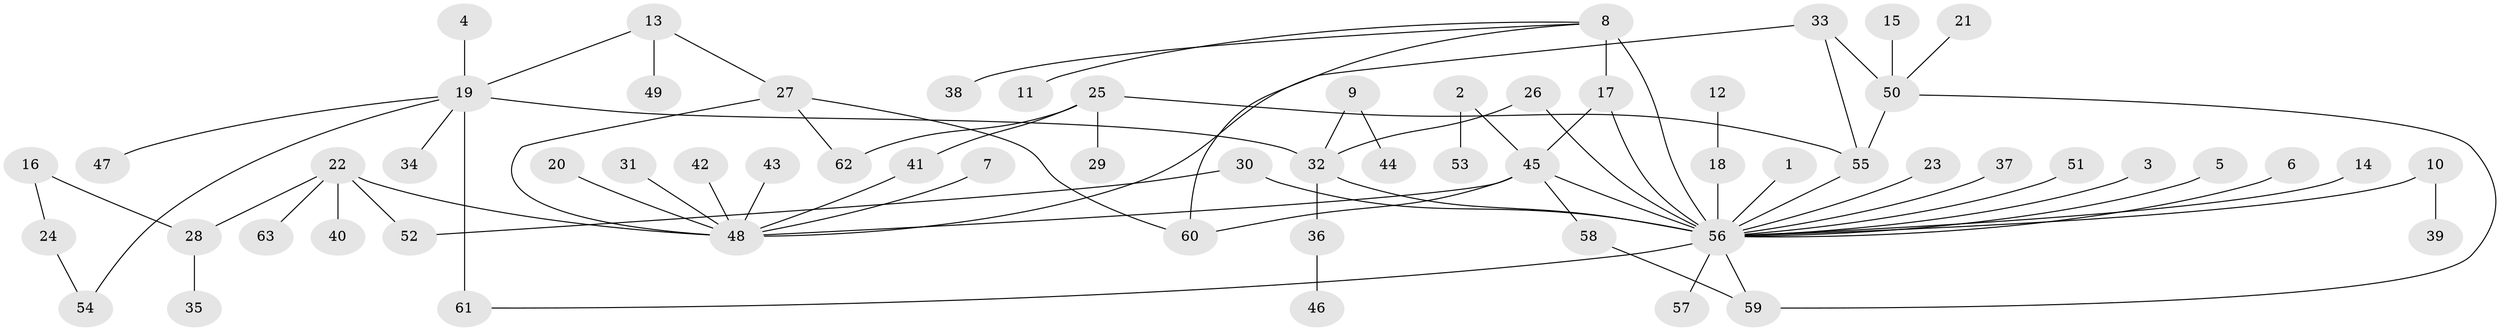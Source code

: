 // original degree distribution, {24: 0.007936507936507936, 8: 0.007936507936507936, 7: 0.023809523809523808, 1: 0.5396825396825397, 2: 0.2222222222222222, 4: 0.05555555555555555, 3: 0.07936507936507936, 6: 0.007936507936507936, 12: 0.007936507936507936, 5: 0.03968253968253968, 10: 0.007936507936507936}
// Generated by graph-tools (version 1.1) at 2025/01/03/09/25 03:01:56]
// undirected, 63 vertices, 77 edges
graph export_dot {
graph [start="1"]
  node [color=gray90,style=filled];
  1;
  2;
  3;
  4;
  5;
  6;
  7;
  8;
  9;
  10;
  11;
  12;
  13;
  14;
  15;
  16;
  17;
  18;
  19;
  20;
  21;
  22;
  23;
  24;
  25;
  26;
  27;
  28;
  29;
  30;
  31;
  32;
  33;
  34;
  35;
  36;
  37;
  38;
  39;
  40;
  41;
  42;
  43;
  44;
  45;
  46;
  47;
  48;
  49;
  50;
  51;
  52;
  53;
  54;
  55;
  56;
  57;
  58;
  59;
  60;
  61;
  62;
  63;
  1 -- 56 [weight=1.0];
  2 -- 45 [weight=1.0];
  2 -- 53 [weight=1.0];
  3 -- 56 [weight=1.0];
  4 -- 19 [weight=1.0];
  5 -- 56 [weight=1.0];
  6 -- 56 [weight=1.0];
  7 -- 48 [weight=1.0];
  8 -- 11 [weight=1.0];
  8 -- 17 [weight=1.0];
  8 -- 38 [weight=1.0];
  8 -- 56 [weight=3.0];
  8 -- 60 [weight=1.0];
  9 -- 32 [weight=1.0];
  9 -- 44 [weight=1.0];
  10 -- 39 [weight=1.0];
  10 -- 56 [weight=1.0];
  12 -- 18 [weight=1.0];
  13 -- 19 [weight=1.0];
  13 -- 27 [weight=1.0];
  13 -- 49 [weight=1.0];
  14 -- 56 [weight=1.0];
  15 -- 50 [weight=1.0];
  16 -- 24 [weight=1.0];
  16 -- 28 [weight=1.0];
  17 -- 45 [weight=1.0];
  17 -- 56 [weight=1.0];
  18 -- 56 [weight=2.0];
  19 -- 32 [weight=1.0];
  19 -- 34 [weight=1.0];
  19 -- 47 [weight=1.0];
  19 -- 54 [weight=1.0];
  19 -- 61 [weight=2.0];
  20 -- 48 [weight=1.0];
  21 -- 50 [weight=1.0];
  22 -- 28 [weight=1.0];
  22 -- 40 [weight=1.0];
  22 -- 48 [weight=1.0];
  22 -- 52 [weight=1.0];
  22 -- 63 [weight=1.0];
  23 -- 56 [weight=1.0];
  24 -- 54 [weight=1.0];
  25 -- 29 [weight=1.0];
  25 -- 41 [weight=1.0];
  25 -- 55 [weight=1.0];
  25 -- 62 [weight=1.0];
  26 -- 32 [weight=1.0];
  26 -- 56 [weight=1.0];
  27 -- 48 [weight=1.0];
  27 -- 60 [weight=1.0];
  27 -- 62 [weight=1.0];
  28 -- 35 [weight=1.0];
  30 -- 52 [weight=1.0];
  30 -- 56 [weight=1.0];
  31 -- 48 [weight=1.0];
  32 -- 36 [weight=1.0];
  32 -- 56 [weight=1.0];
  33 -- 48 [weight=1.0];
  33 -- 50 [weight=1.0];
  33 -- 55 [weight=1.0];
  36 -- 46 [weight=1.0];
  37 -- 56 [weight=1.0];
  41 -- 48 [weight=1.0];
  42 -- 48 [weight=1.0];
  43 -- 48 [weight=1.0];
  45 -- 48 [weight=1.0];
  45 -- 56 [weight=1.0];
  45 -- 58 [weight=1.0];
  45 -- 60 [weight=1.0];
  50 -- 55 [weight=1.0];
  50 -- 59 [weight=1.0];
  51 -- 56 [weight=1.0];
  55 -- 56 [weight=1.0];
  56 -- 57 [weight=1.0];
  56 -- 59 [weight=1.0];
  56 -- 61 [weight=1.0];
  58 -- 59 [weight=1.0];
}
